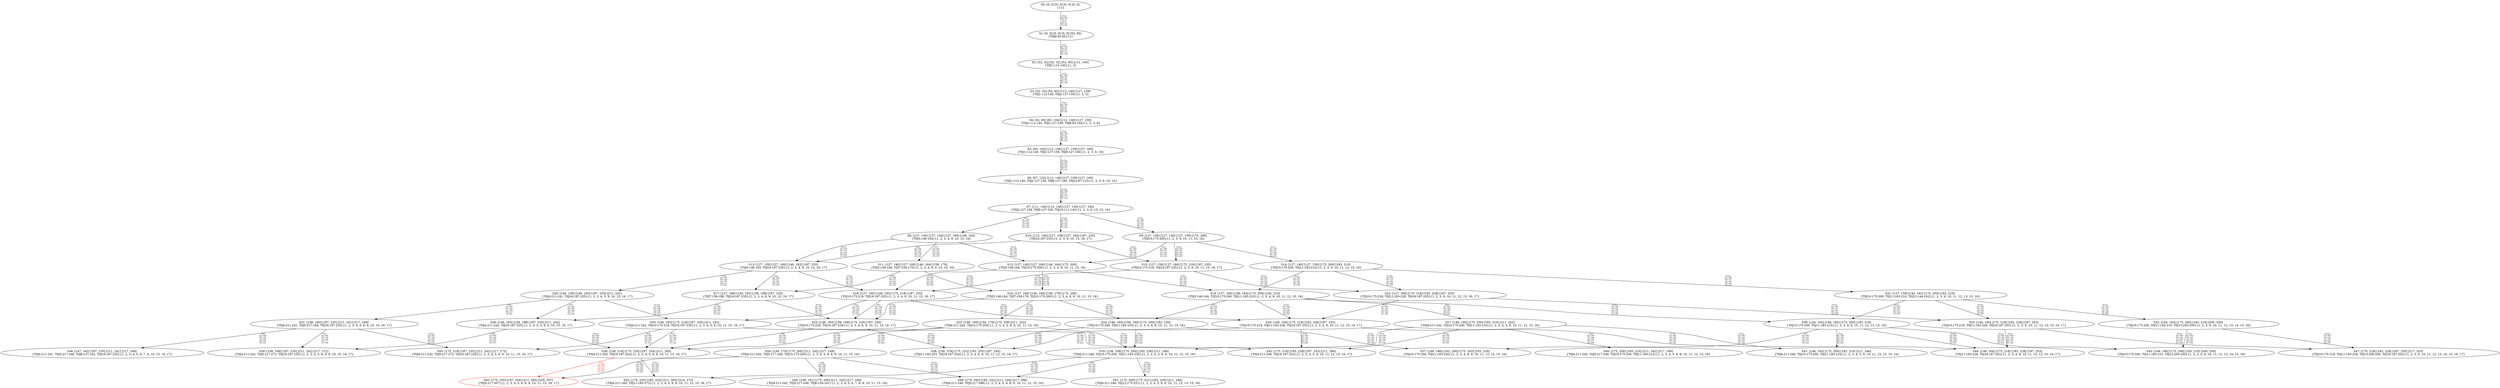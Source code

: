 digraph {
	S0[label="S0: [0, 0] [0, 0] [0, 0] [0, 0] \n{}{}"];
	S1[label="S1: [0, 0] [0, 0] [0, 0] [52, 65] \n{T0J0:52-65}{1}"];
	S2[label="S2: [52, 52] [52, 52] [52, 65] [112, 140] \n{T0J1:112-140}{1, 2}"];
	S3[label="S3: [52, 52] [52, 65] [112, 140] [127, 159] \n{T0J1:112-140, T0J2:127-159}{1, 2, 3}"];
	S4[label="S4: [52, 65] [83, 104] [112, 140] [127, 159] \n{T0J1:112-140, T0J2:127-159, T0J8:83-104}{1, 2, 3, 9}"];
	S5[label="S5: [83, 104] [112, 140] [127, 159] [127, 160] \n{T0J1:112-140, T0J2:127-159, T0J9:127-160}{1, 2, 3, 9, 10}"];
	S6[label="S6: [97, 122] [112, 140] [127, 159] [127, 160] \n{T0J1:112-140, T0J2:127-159, T0J9:127-160, T0J14:97-122}{1, 2, 3, 9, 10, 15}"];
	S7[label="S7: [111, 140] [112, 140] [127, 159] [127, 160] \n{T0J2:127-159, T0J9:127-160, T0J15:111-140}{1, 2, 3, 9, 10, 15, 16}"];
	S8[label="S8: [127, 140] [127, 140] [127, 160] [146, 164] \n{T0J3:146-164}{1, 2, 3, 4, 9, 10, 15, 16}"];
	S9[label="S9: [127, 140] [127, 140] [127, 159] [175, 200] \n{T0J10:175-200}{1, 2, 3, 9, 10, 11, 15, 16}"];
	S10[label="S10: [112, 140] [127, 159] [127, 160] [187, 235] \n{T0J16:187-235}{1, 2, 3, 9, 10, 15, 16, 17}"];
	S11[label="S11: [127, 140] [127, 160] [146, 164] [158, 179] \n{T0J3:146-164, T0J7:158-179}{1, 2, 3, 4, 8, 9, 10, 15, 16}"];
	S12[label="S12: [127, 140] [127, 160] [146, 164] [175, 200] \n{T0J3:146-164, T0J10:175-200}{1, 2, 3, 4, 9, 10, 11, 15, 16}"];
	S13[label="S13: [127, 159] [127, 160] [146, 183] [187, 235] \n{T0J3:146-183, T0J16:187-235}{1, 2, 3, 4, 9, 10, 15, 16, 17}"];
	S14[label="S14: [127, 140] [127, 159] [175, 200] [183, 210] \n{T0J10:175-200, T0J11:183-210}{1, 2, 3, 9, 10, 11, 12, 15, 16}"];
	S15[label="S15: [127, 159] [127, 160] [175, 218] [187, 235] \n{T0J10:175-218, T0J16:187-235}{1, 2, 3, 9, 10, 11, 15, 16, 17}"];
	S16[label="S16: [127, 160] [146, 164] [158, 179] [175, 200] \n{T0J3:146-164, T0J7:158-179, T0J10:175-200}{1, 2, 3, 4, 8, 9, 10, 11, 15, 16}"];
	S17[label="S17: [127, 160] [146, 183] [158, 198] [187, 235] \n{T0J7:158-198, T0J16:187-235}{1, 2, 3, 4, 8, 9, 10, 15, 16, 17}"];
	S18[label="S18: [127, 160] [146, 164] [175, 200] [183, 210] \n{T0J3:146-164, T0J10:175-200, T0J11:183-210}{1, 2, 3, 4, 9, 10, 11, 12, 15, 16}"];
	S19[label="S19: [127, 160] [146, 183] [175, 218] [187, 235] \n{T0J10:175-218, T0J16:187-235}{1, 2, 3, 4, 9, 10, 11, 15, 16, 17}"];
	S20[label="S20: [146, 159] [146, 160] [187, 235] [211, 241] \n{T0J4:211-241, T0J16:187-235}{1, 2, 3, 4, 5, 9, 10, 15, 16, 17}"];
	S21[label="S21: [127, 159] [144, 162] [175, 200] [183, 210] \n{T0J10:175-200, T0J11:183-210, T0J12:144-162}{1, 2, 3, 9, 10, 11, 12, 13, 15, 16}"];
	S22[label="S22: [127, 160] [175, 218] [183, 228] [187, 235] \n{T0J10:175-218, T0J11:183-228, T0J16:187-235}{1, 2, 3, 9, 10, 11, 12, 15, 16, 17}"];
	S23[label="S23: [146, 160] [158, 179] [175, 200] [211, 242] \n{T0J4:211-242, T0J10:175-200}{1, 2, 3, 4, 5, 8, 9, 10, 11, 15, 16}"];
	S24[label="S24: [146, 164] [158, 199] [175, 200] [183, 230] \n{T0J10:175-200, T0J11:183-230}{1, 2, 3, 4, 8, 9, 10, 11, 12, 15, 16}"];
	S25[label="S25: [146, 183] [158, 199] [175, 220] [187, 254] \n{T0J10:175-220, T0J16:187-254}{1, 2, 3, 4, 8, 9, 10, 11, 15, 16, 17}"];
	S26[label="S26: [146, 183] [158, 198] [187, 235] [211, 242] \n{T0J4:211-242, T0J16:187-235}{1, 2, 3, 4, 5, 8, 9, 10, 15, 16, 17}"];
	S27[label="S27: [146, 160] [175, 200] [183, 210] [211, 242] \n{T0J4:211-242, T0J10:175-200, T0J11:183-210}{1, 2, 3, 4, 5, 9, 10, 11, 12, 15, 16}"];
	S28[label="S28: [144, 164] [146, 183] [175, 200] [183, 210] \n{T0J10:175-200, T0J11:183-210}{1, 2, 3, 4, 9, 10, 11, 12, 13, 15, 16}"];
	S29[label="S29: [146, 184] [175, 218] [183, 228] [187, 253] \n{T0J10:175-218, T0J11:183-228, T0J16:187-253}{1, 2, 3, 4, 9, 10, 11, 12, 15, 16, 17}"];
	S30[label="S30: [146, 183] [175, 218] [187, 235] [211, 242] \n{T0J4:211-242, T0J10:175-218, T0J16:187-235}{1, 2, 3, 4, 5, 9, 10, 11, 15, 16, 17}"];
	S31[label="S31: [146, 160] [187, 235] [211, 241] [217, 248] \n{T0J4:211-241, T0J5:217-248, T0J16:187-235}{1, 2, 3, 4, 5, 6, 9, 10, 15, 16, 17}"];
	S32[label="S32: [144, 162] [175, 200] [183, 210] [200, 250] \n{T0J10:175-200, T0J11:183-210, T0J13:200-250}{1, 2, 3, 9, 10, 11, 12, 13, 14, 15, 16}"];
	S33[label="S33: [144, 180] [175, 218] [183, 228] [187, 253] \n{T0J10:175-218, T0J11:183-228, T0J16:187-253}{1, 2, 3, 9, 10, 11, 12, 13, 15, 16, 17}"];
	S34[label="S34: [158, 179] [175, 200] [211, 242] [217, 249] \n{T0J4:211-242, T0J5:217-249, T0J10:175-200}{1, 2, 3, 4, 5, 6, 8, 9, 10, 11, 15, 16}"];
	S35[label="S35: [158, 199] [175, 200] [183, 230] [211, 246] \n{T0J4:211-246, T0J10:175-200, T0J11:183-230}{1, 2, 3, 4, 5, 8, 9, 10, 11, 12, 15, 16}"];
	S36[label="S36: [158, 218] [175, 235] [187, 254] [211, 265] \n{T0J4:211-265, T0J16:187-254}{1, 2, 3, 4, 5, 8, 9, 10, 11, 15, 16, 17}"];
	S37[label="S37: [146, 186] [163, 200] [175, 203] [183, 230] \n{T0J10:175-200, T0J11:183-230}{1, 2, 3, 4, 8, 9, 10, 11, 12, 13, 15, 16}"];
	S38[label="S38: [158, 218] [175, 222] [183, 253] [187, 254] \n{T0J11:183-253, T0J16:187-254}{1, 2, 3, 4, 8, 9, 10, 11, 12, 15, 16, 17}"];
	S39[label="S39: [158, 199] [187, 235] [211, 242] [217, 272] \n{T0J4:211-242, T0J5:217-272, T0J16:187-235}{1, 2, 3, 4, 5, 6, 8, 9, 10, 15, 16, 17}"];
	S40[label="S40: [175, 200] [183, 210] [211, 242] [217, 249] \n{T0J4:211-242, T0J5:217-249, T0J10:175-200, T0J11:183-210}{1, 2, 3, 4, 5, 6, 9, 10, 11, 12, 15, 16}"];
	S41[label="S41: [146, 183] [175, 200] [183, 210] [211, 246] \n{T0J4:211-246, T0J10:175-200, T0J11:183-210}{1, 2, 3, 4, 5, 9, 10, 11, 12, 13, 15, 16}"];
	S42[label="S42: [175, 218] [183, 228] [187, 253] [211, 266] \n{T0J4:211-266, T0J16:187-253}{1, 2, 3, 4, 5, 9, 10, 11, 12, 15, 16, 17}"];
	S43[label="S43: [146, 186] [175, 200] [183, 210] [200, 250] \n{T0J10:175-200, T0J11:183-210, T0J13:200-250}{1, 2, 3, 4, 9, 10, 11, 12, 13, 14, 15, 16}"];
	S44[label="S44: [146, 204] [175, 218] [183, 228] [187, 253] \n{T0J11:183-228, T0J16:187-253}{1, 2, 3, 4, 9, 10, 11, 12, 13, 15, 16, 17}"];
	S45[label="S45: [175, 218] [187, 235] [211, 242] [217, 272] \n{T0J4:211-242, T0J5:217-272, T0J16:187-235}{1, 2, 3, 4, 5, 6, 9, 10, 11, 15, 16, 17}"];
	S46[label="S46: [147, 162] [187, 235] [211, 241] [217, 248] \n{T0J4:211-241, T0J5:217-248, T0J6:147-162, T0J16:187-235}{1, 2, 3, 4, 5, 6, 7, 9, 10, 15, 16, 17}"];
	S47[label="S47: [175, 218] [183, 228] [187, 250] [217, 253] \n{T0J10:175-218, T0J11:183-228, T0J13:200-250, T0J16:187-253}{1, 2, 3, 9, 10, 11, 12, 13, 14, 15, 16, 17}"];
	S48[label="S48: [159, 181] [175, 200] [211, 242] [217, 249] \n{T0J4:211-242, T0J5:217-249, T0J6:159-181}{1, 2, 3, 4, 5, 6, 7, 8, 9, 10, 11, 15, 16}"];
	S49[label="S49: [175, 200] [183, 242] [211, 249] [217, 288] \n{T0J4:211-246, T0J5:217-288}{1, 2, 3, 4, 5, 6, 8, 9, 10, 11, 12, 15, 16}"];
	S50[label="S50: [175, 235] [187, 254] [211, 265] [229, 307] \n{T0J5:217-307}{1, 2, 3, 4, 5, 6, 8, 9, 10, 11, 15, 16, 17}"];
	S51[label="S51: [175, 200] [175, 221] [183, 230] [211, 246] \n{T0J4:211-246, T0J12:175-221}{1, 2, 3, 4, 5, 8, 9, 10, 11, 12, 13, 15, 16}"];
	S52[label="S52: [175, 235] [183, 254] [211, 265] [214, 273] \n{T0J4:211-265, T0J11:183-273}{1, 2, 3, 4, 5, 8, 9, 10, 11, 12, 15, 16, 17}"];
	S0 -> S1[label="T0 J0\nDL=300\nES=0\nLS=0\nEF=52\nLF=65",fontsize=8];
	S1 -> S2[label="T0 J1\nDL=300\nES=52\nLS=65\nEF=112\nLF=140",fontsize=8];
	S2 -> S3[label="T0 J2\nDL=300\nES=52\nLS=65\nEF=127\nLF=159",fontsize=8];
	S3 -> S4[label="T0 J8\nDL=300\nES=52\nLS=65\nEF=83\nLF=104",fontsize=8];
	S4 -> S5[label="T0 J9\nDL=300\nES=83\nLS=104\nEF=127\nLF=160",fontsize=8];
	S5 -> S6[label="T0 J14\nDL=300\nES=83\nLS=104\nEF=97\nLF=122",fontsize=8];
	S6 -> S7[label="T0 J15\nDL=300\nES=97\nLS=122\nEF=111\nLF=140",fontsize=8];
	S7 -> S8[label="T0 J3\nDL=300\nES=127\nLS=140\nEF=146\nLF=164",fontsize=8];
	S7 -> S9[label="T0 J10\nDL=300\nES=127\nLS=140\nEF=175\nLF=200",fontsize=8];
	S7 -> S10[label="T0 J16\nDL=300\nES=111\nLS=140\nEF=187\nLF=235",fontsize=8];
	S8 -> S11[label="T0 J7\nDL=300\nES=127\nLS=140\nEF=158\nLF=179",fontsize=8];
	S8 -> S12[label="T0 J10\nDL=300\nES=127\nLS=140\nEF=175\nLF=200",fontsize=8];
	S8 -> S13[label="T0 J16\nDL=300\nES=127\nLS=140\nEF=203\nLF=235",fontsize=8];
	S9 -> S12[label="T0 J3\nDL=300\nES=127\nLS=140\nEF=146\nLF=164",fontsize=8];
	S9 -> S14[label="T0 J11\nDL=300\nES=127\nLS=140\nEF=183\nLF=210",fontsize=8];
	S9 -> S15[label="T0 J16\nDL=300\nES=127\nLS=140\nEF=203\nLF=235",fontsize=8];
	S10 -> S13[label="T0 J3\nDL=300\nES=127\nLS=159\nEF=146\nLF=183",fontsize=8];
	S10 -> S15[label="T0 J10\nDL=300\nES=127\nLS=158\nEF=175\nLF=218",fontsize=8];
	S11 -> S16[label="T0 J10\nDL=300\nES=127\nLS=140\nEF=175\nLF=200",fontsize=8];
	S11 -> S17[label="T0 J16\nDL=300\nES=127\nLS=140\nEF=203\nLF=235",fontsize=8];
	S12 -> S16[label="T0 J7\nDL=300\nES=127\nLS=140\nEF=158\nLF=179",fontsize=8];
	S12 -> S18[label="T0 J11\nDL=300\nES=127\nLS=140\nEF=183\nLF=210",fontsize=8];
	S12 -> S19[label="T0 J16\nDL=300\nES=127\nLS=140\nEF=203\nLF=235",fontsize=8];
	S13 -> S20[label="T0 J4\nDL=300\nES=146\nLS=159\nEF=211\nLF=241",fontsize=8];
	S13 -> S17[label="T0 J7\nDL=300\nES=127\nLS=159\nEF=158\nLF=198",fontsize=8];
	S13 -> S19[label="T0 J10\nDL=300\nES=127\nLS=158\nEF=175\nLF=218",fontsize=8];
	S14 -> S18[label="T0 J3\nDL=300\nES=127\nLS=140\nEF=146\nLF=164",fontsize=8];
	S14 -> S21[label="T0 J12\nDL=300\nES=127\nLS=140\nEF=144\nLF=162",fontsize=8];
	S14 -> S22[label="T0 J16\nDL=300\nES=127\nLS=140\nEF=203\nLF=235",fontsize=8];
	S15 -> S19[label="T0 J3\nDL=300\nES=127\nLS=159\nEF=146\nLF=183",fontsize=8];
	S15 -> S22[label="T0 J11\nDL=300\nES=127\nLS=158\nEF=183\nLF=228",fontsize=8];
	S16 -> S23[label="T0 J4\nDL=300\nES=146\nLS=160\nEF=211\nLF=242",fontsize=8];
	S16 -> S24[label="T0 J11\nDL=300\nES=127\nLS=160\nEF=183\nLF=230",fontsize=8];
	S16 -> S25[label="T0 J16\nDL=300\nES=127\nLS=159\nEF=203\nLF=254",fontsize=8];
	S17 -> S26[label="T0 J4\nDL=300\nES=146\nLS=160\nEF=211\nLF=242",fontsize=8];
	S17 -> S25[label="T0 J10\nDL=300\nES=127\nLS=160\nEF=175\nLF=220",fontsize=8];
	S18 -> S27[label="T0 J4\nDL=300\nES=146\nLS=160\nEF=211\nLF=242",fontsize=8];
	S18 -> S24[label="T0 J7\nDL=300\nES=127\nLS=160\nEF=158\nLF=199",fontsize=8];
	S18 -> S28[label="T0 J12\nDL=300\nES=127\nLS=158\nEF=144\nLF=180",fontsize=8];
	S18 -> S29[label="T0 J16\nDL=300\nES=127\nLS=158\nEF=203\nLF=253",fontsize=8];
	S19 -> S30[label="T0 J4\nDL=300\nES=146\nLS=160\nEF=211\nLF=242",fontsize=8];
	S19 -> S25[label="T0 J7\nDL=300\nES=127\nLS=160\nEF=158\nLF=199",fontsize=8];
	S19 -> S29[label="T0 J11\nDL=300\nES=127\nLS=158\nEF=183\nLF=228",fontsize=8];
	S20 -> S31[label="T0 J5\nDL=300\nES=146\nLS=159\nEF=217\nLF=248",fontsize=8];
	S20 -> S26[label="T0 J7\nDL=300\nES=146\nLS=159\nEF=177\nLF=198",fontsize=8];
	S20 -> S30[label="T0 J10\nDL=300\nES=146\nLS=158\nEF=194\nLF=218",fontsize=8];
	S21 -> S28[label="T0 J3\nDL=300\nES=127\nLS=159\nEF=146\nLF=183",fontsize=8];
	S21 -> S32[label="T0 J13\nDL=300\nES=127\nLS=158\nEF=200\nLF=250",fontsize=8];
	S21 -> S33[label="T0 J16\nDL=300\nES=127\nLS=158\nEF=203\nLF=253",fontsize=8];
	S22 -> S29[label="T0 J3\nDL=300\nES=127\nLS=160\nEF=146\nLF=184",fontsize=8];
	S22 -> S33[label="T0 J12\nDL=300\nES=127\nLS=158\nEF=144\nLF=180",fontsize=8];
	S23 -> S34[label="T0 J5\nDL=300\nES=146\nLS=160\nEF=217\nLF=249",fontsize=8];
	S23 -> S35[label="T0 J11\nDL=300\nES=146\nLS=160\nEF=202\nLF=230",fontsize=8];
	S23 -> S36[label="T0 J16\nDL=300\nES=146\nLS=159\nEF=222\nLF=254",fontsize=8];
	S24 -> S35[label="T0 J4\nDL=300\nES=146\nLS=164\nEF=211\nLF=246",fontsize=8];
	S24 -> S37[label="T0 J12\nDL=300\nES=146\nLS=164\nEF=163\nLF=186",fontsize=8];
	S24 -> S38[label="T0 J16\nDL=300\nES=146\nLS=159\nEF=222\nLF=254",fontsize=8];
	S25 -> S36[label="T0 J4\nDL=300\nES=146\nLS=183\nEF=211\nLF=265",fontsize=8];
	S25 -> S38[label="T0 J11\nDL=300\nES=146\nLS=183\nEF=202\nLF=253",fontsize=8];
	S26 -> S39[label="T0 J5\nDL=300\nES=146\nLS=183\nEF=217\nLF=272",fontsize=8];
	S26 -> S36[label="T0 J10\nDL=300\nES=146\nLS=183\nEF=194\nLF=243",fontsize=8];
	S27 -> S40[label="T0 J5\nDL=300\nES=146\nLS=160\nEF=217\nLF=249",fontsize=8];
	S27 -> S35[label="T0 J7\nDL=300\nES=146\nLS=160\nEF=177\nLF=199",fontsize=8];
	S27 -> S41[label="T0 J12\nDL=300\nES=146\nLS=158\nEF=163\nLF=180",fontsize=8];
	S27 -> S42[label="T0 J16\nDL=300\nES=146\nLS=158\nEF=222\nLF=253",fontsize=8];
	S28 -> S41[label="T0 J4\nDL=300\nES=146\nLS=164\nEF=211\nLF=246",fontsize=8];
	S28 -> S37[label="T0 J7\nDL=300\nES=144\nLS=164\nEF=175\nLF=203",fontsize=8];
	S28 -> S43[label="T0 J13\nDL=300\nES=144\nLS=158\nEF=217\nLF=250",fontsize=8];
	S28 -> S44[label="T0 J16\nDL=300\nES=144\nLS=158\nEF=220\nLF=253",fontsize=8];
	S29 -> S42[label="T0 J4\nDL=300\nES=146\nLS=184\nEF=211\nLF=266",fontsize=8];
	S29 -> S38[label="T0 J7\nDL=300\nES=146\nLS=183\nEF=177\nLF=222",fontsize=8];
	S29 -> S44[label="T0 J12\nDL=300\nES=146\nLS=158\nEF=163\nLF=180",fontsize=8];
	S30 -> S45[label="T0 J5\nDL=300\nES=146\nLS=183\nEF=217\nLF=272",fontsize=8];
	S30 -> S36[label="T0 J7\nDL=300\nES=146\nLS=183\nEF=177\nLF=222",fontsize=8];
	S30 -> S42[label="T0 J11\nDL=300\nES=146\nLS=158\nEF=202\nLF=228",fontsize=8];
	S31 -> S46[label="T0 J6\nDL=300\nES=146\nLS=160\nEF=147\nLF=162",fontsize=8];
	S31 -> S39[label="T0 J7\nDL=300\nES=146\nLS=160\nEF=177\nLF=199",fontsize=8];
	S31 -> S45[label="T0 J10\nDL=300\nES=146\nLS=158\nEF=194\nLF=218",fontsize=8];
	S32 -> S43[label="T0 J3\nDL=300\nES=144\nLS=162\nEF=163\nLF=186",fontsize=8];
	S32 -> S47[label="T0 J16\nDL=300\nES=144\nLS=158\nEF=220\nLF=253",fontsize=8];
	S33 -> S44[label="T0 J3\nDL=300\nES=144\nLS=180\nEF=163\nLF=204",fontsize=8];
	S33 -> S47[label="T0 J13\nDL=300\nES=144\nLS=158\nEF=217\nLF=250",fontsize=8];
	S34 -> S48[label="T0 J6\nDL=300\nES=158\nLS=179\nEF=159\nLF=181",fontsize=8];
	S34 -> S49[label="T0 J11\nDL=300\nES=158\nLS=179\nEF=214\nLF=249",fontsize=8];
	S34 -> S50[label="T0 J16\nDL=300\nES=158\nLS=159\nEF=234\nLF=254",fontsize=8];
	S35 -> S49[label="T0 J5\nDL=300\nES=158\nLS=199\nEF=229\nLF=288",fontsize=8];
	S35 -> S51[label="T0 J12\nDL=300\nES=158\nLS=199\nEF=175\nLF=221",fontsize=8];
	S35 -> S52[label="T0 J16\nDL=300\nES=158\nLS=159\nEF=234\nLF=254",fontsize=8];
	S36 -> S50[label="T0 J5\nDL=300\nES=158\nLS=218\nEF=229\nLF=307",color=Red,fontcolor=Red,fontsize=8];
S50[color=Red];
	S36 -> S52[label="T0 J11\nDL=300\nES=158\nLS=203\nEF=214\nLF=273",fontsize=8];
}

